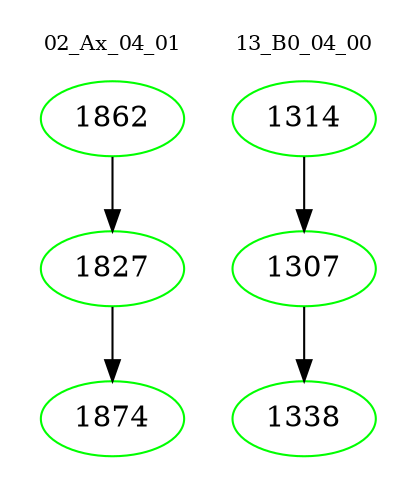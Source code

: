 digraph{
subgraph cluster_0 {
color = white
label = "02_Ax_04_01";
fontsize=10;
T0_1862 [label="1862", color="green"]
T0_1862 -> T0_1827 [color="black"]
T0_1827 [label="1827", color="green"]
T0_1827 -> T0_1874 [color="black"]
T0_1874 [label="1874", color="green"]
}
subgraph cluster_1 {
color = white
label = "13_B0_04_00";
fontsize=10;
T1_1314 [label="1314", color="green"]
T1_1314 -> T1_1307 [color="black"]
T1_1307 [label="1307", color="green"]
T1_1307 -> T1_1338 [color="black"]
T1_1338 [label="1338", color="green"]
}
}
